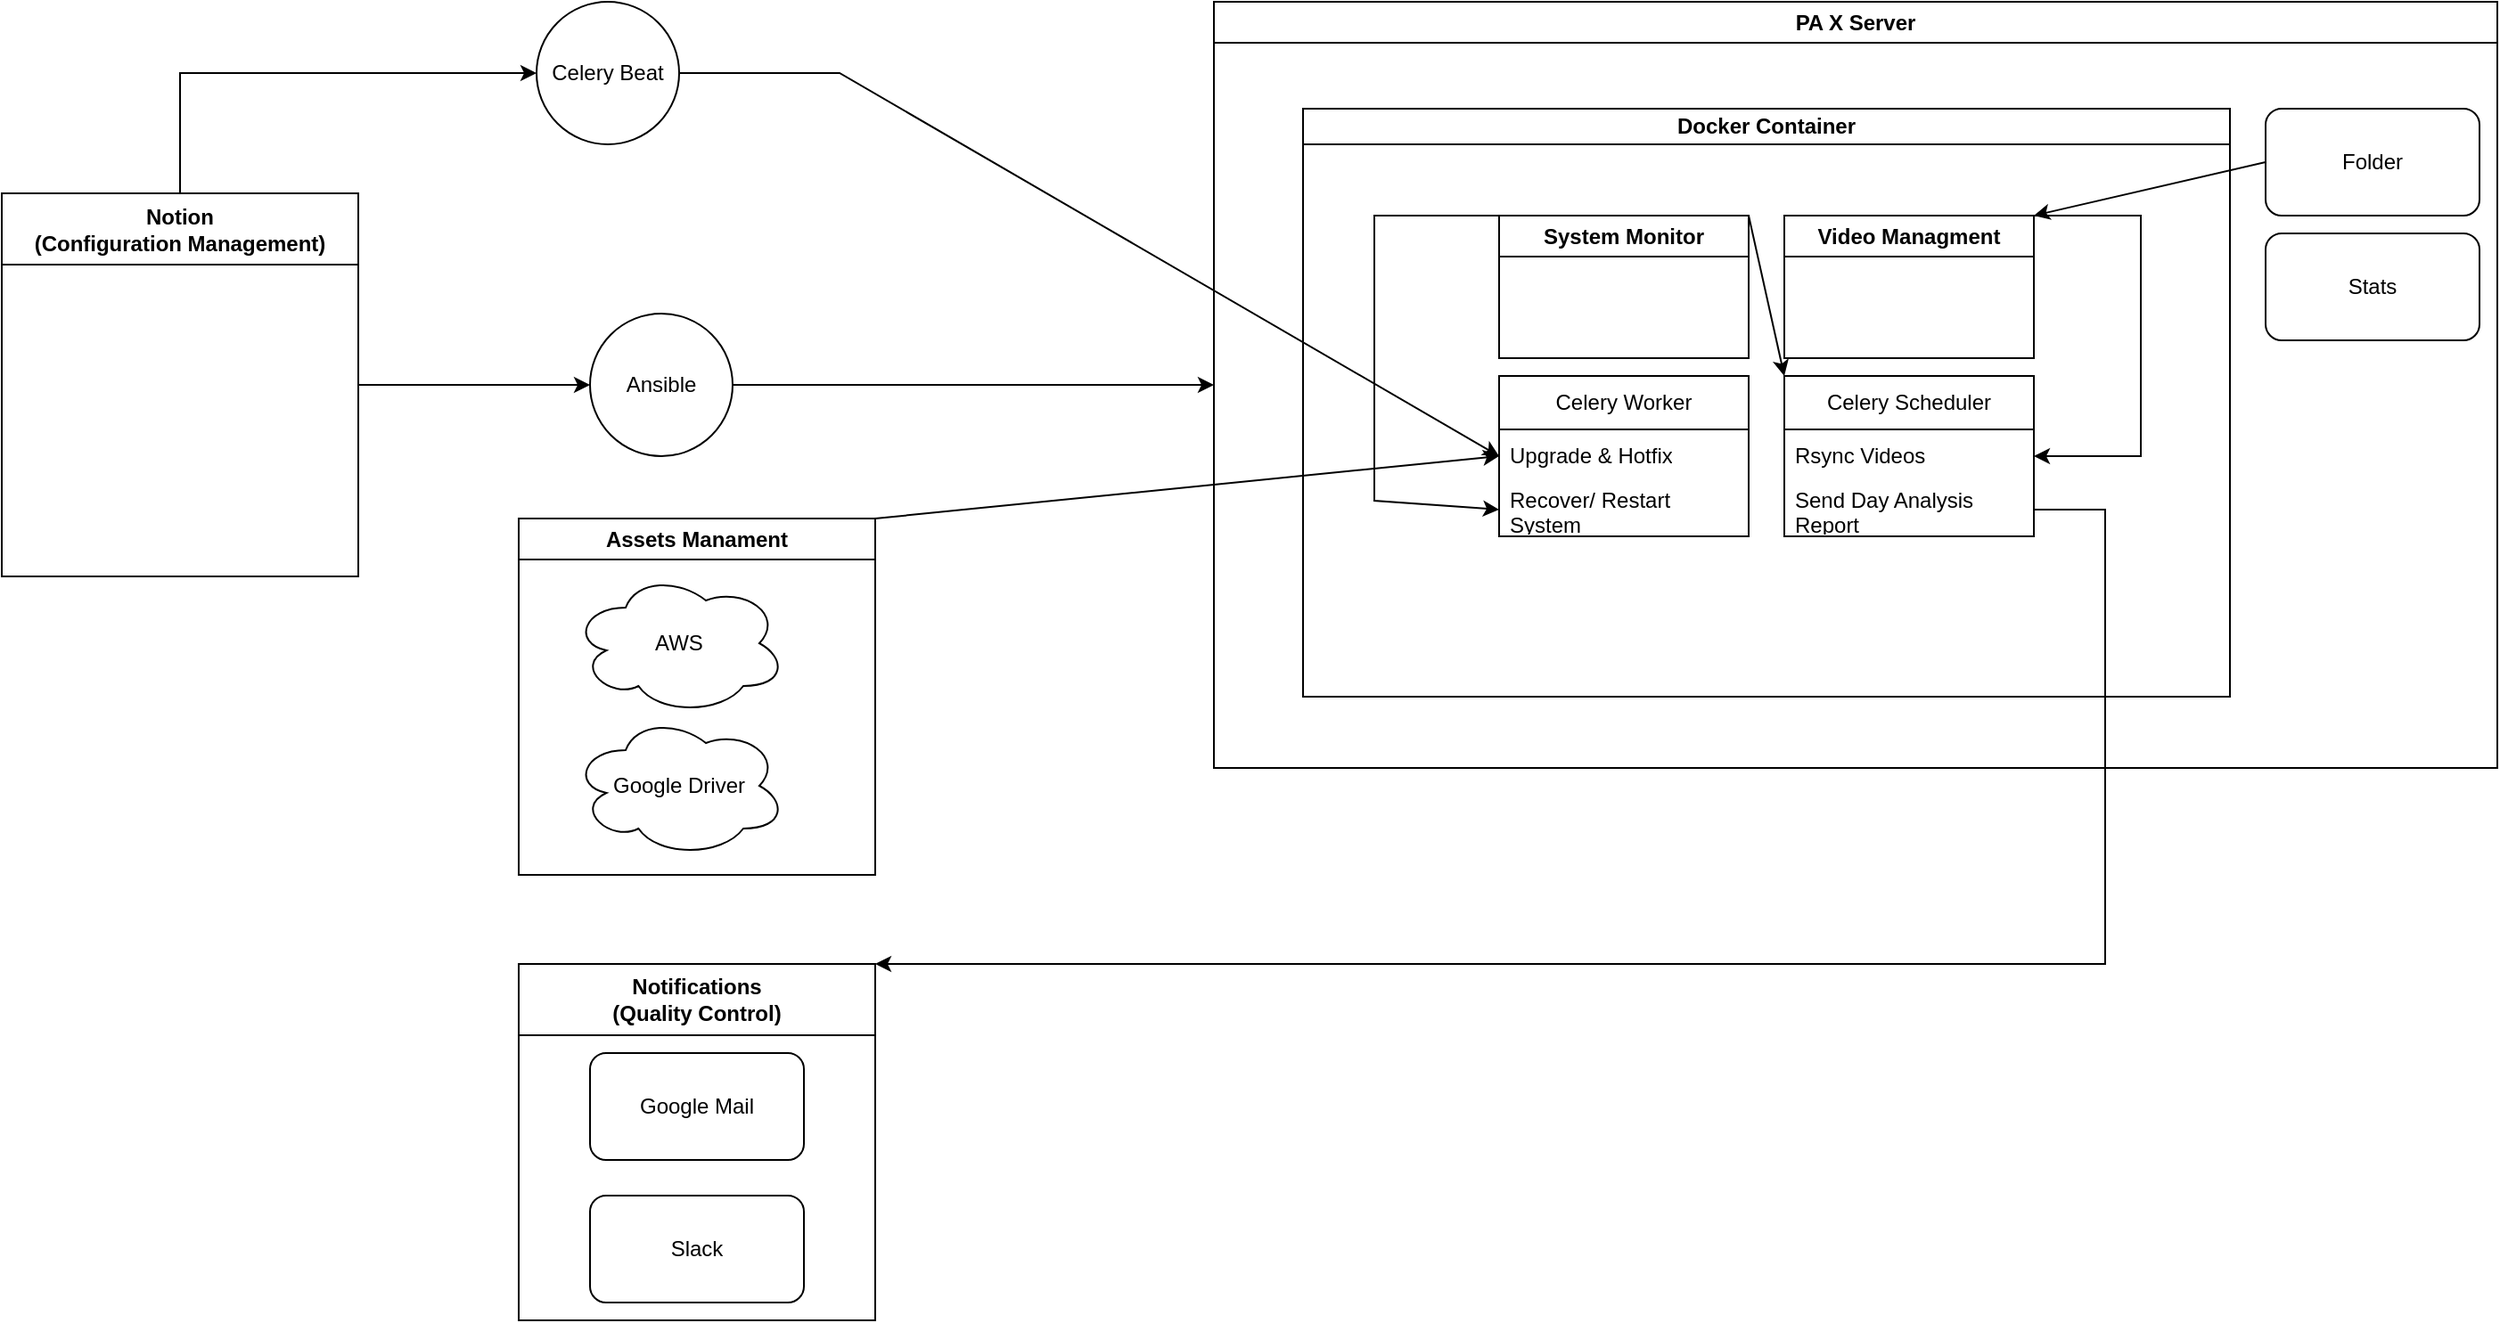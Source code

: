 <mxfile version="21.8.2" type="github">
  <diagram name="Page-1" id="hQwGyKhbjzrT1JZe0jhg">
    <mxGraphModel dx="2594" dy="1051" grid="1" gridSize="10" guides="1" tooltips="1" connect="1" arrows="1" fold="1" page="1" pageScale="1" pageWidth="850" pageHeight="1100" math="0" shadow="0">
      <root>
        <mxCell id="0" />
        <mxCell id="1" parent="0" />
        <mxCell id="8oCGStmulFOt3wNiHvip-2" value="PA X Server" style="swimlane;whiteSpace=wrap;html=1;" vertex="1" parent="1">
          <mxGeometry x="460" y="30" width="720" height="430" as="geometry" />
        </mxCell>
        <mxCell id="8oCGStmulFOt3wNiHvip-3" value="Docker Container" style="swimlane;whiteSpace=wrap;html=1;startSize=20;" vertex="1" parent="8oCGStmulFOt3wNiHvip-2">
          <mxGeometry x="50" y="60" width="520" height="330" as="geometry" />
        </mxCell>
        <mxCell id="8oCGStmulFOt3wNiHvip-23" value="System Monitor" style="swimlane;whiteSpace=wrap;html=1;" vertex="1" parent="8oCGStmulFOt3wNiHvip-3">
          <mxGeometry x="110" y="60" width="140" height="80" as="geometry" />
        </mxCell>
        <mxCell id="8oCGStmulFOt3wNiHvip-29" value="Celery Worker" style="swimlane;fontStyle=0;childLayout=stackLayout;horizontal=1;startSize=30;horizontalStack=0;resizeParent=1;resizeParentMax=0;resizeLast=0;collapsible=1;marginBottom=0;whiteSpace=wrap;html=1;" vertex="1" parent="8oCGStmulFOt3wNiHvip-3">
          <mxGeometry x="110" y="150" width="140" height="90" as="geometry" />
        </mxCell>
        <mxCell id="8oCGStmulFOt3wNiHvip-30" value="Upgrade &amp;amp; Hotfix" style="text;strokeColor=none;fillColor=none;align=left;verticalAlign=middle;spacingLeft=4;spacingRight=4;overflow=hidden;points=[[0,0.5],[1,0.5]];portConstraint=eastwest;rotatable=0;whiteSpace=wrap;html=1;" vertex="1" parent="8oCGStmulFOt3wNiHvip-29">
          <mxGeometry y="30" width="140" height="30" as="geometry" />
        </mxCell>
        <mxCell id="8oCGStmulFOt3wNiHvip-32" value="Recover/ Restart System" style="text;strokeColor=none;fillColor=none;align=left;verticalAlign=middle;spacingLeft=4;spacingRight=4;overflow=hidden;points=[[0,0.5],[1,0.5]];portConstraint=eastwest;rotatable=0;whiteSpace=wrap;html=1;" vertex="1" parent="8oCGStmulFOt3wNiHvip-29">
          <mxGeometry y="60" width="140" height="30" as="geometry" />
        </mxCell>
        <mxCell id="8oCGStmulFOt3wNiHvip-35" value="" style="endArrow=classic;html=1;rounded=0;exitX=0;exitY=0;exitDx=0;exitDy=0;entryX=0;entryY=0.5;entryDx=0;entryDy=0;" edge="1" parent="8oCGStmulFOt3wNiHvip-3" source="8oCGStmulFOt3wNiHvip-23" target="8oCGStmulFOt3wNiHvip-32">
          <mxGeometry width="50" height="50" relative="1" as="geometry">
            <mxPoint x="-40" y="320" as="sourcePoint" />
            <mxPoint x="-130" y="250" as="targetPoint" />
            <Array as="points">
              <mxPoint x="40" y="60" />
              <mxPoint x="40" y="220" />
            </Array>
          </mxGeometry>
        </mxCell>
        <mxCell id="8oCGStmulFOt3wNiHvip-37" value="Celery Scheduler" style="swimlane;fontStyle=0;childLayout=stackLayout;horizontal=1;startSize=30;horizontalStack=0;resizeParent=1;resizeParentMax=0;resizeLast=0;collapsible=1;marginBottom=0;whiteSpace=wrap;html=1;" vertex="1" parent="8oCGStmulFOt3wNiHvip-3">
          <mxGeometry x="270" y="150" width="140" height="90" as="geometry" />
        </mxCell>
        <mxCell id="8oCGStmulFOt3wNiHvip-38" value="Rsync Videos" style="text;strokeColor=none;fillColor=none;align=left;verticalAlign=middle;spacingLeft=4;spacingRight=4;overflow=hidden;points=[[0,0.5],[1,0.5]];portConstraint=eastwest;rotatable=0;whiteSpace=wrap;html=1;" vertex="1" parent="8oCGStmulFOt3wNiHvip-37">
          <mxGeometry y="30" width="140" height="30" as="geometry" />
        </mxCell>
        <mxCell id="8oCGStmulFOt3wNiHvip-39" value="Send Day Analysis Report" style="text;strokeColor=none;fillColor=none;align=left;verticalAlign=middle;spacingLeft=4;spacingRight=4;overflow=hidden;points=[[0,0.5],[1,0.5]];portConstraint=eastwest;rotatable=0;whiteSpace=wrap;html=1;" vertex="1" parent="8oCGStmulFOt3wNiHvip-37">
          <mxGeometry y="60" width="140" height="30" as="geometry" />
        </mxCell>
        <mxCell id="8oCGStmulFOt3wNiHvip-43" value="Video Managment" style="swimlane;whiteSpace=wrap;html=1;" vertex="1" parent="8oCGStmulFOt3wNiHvip-3">
          <mxGeometry x="270" y="60" width="140" height="80" as="geometry" />
        </mxCell>
        <mxCell id="8oCGStmulFOt3wNiHvip-45" value="" style="endArrow=classic;html=1;rounded=0;exitX=1;exitY=0;exitDx=0;exitDy=0;entryX=1;entryY=0.5;entryDx=0;entryDy=0;" edge="1" parent="8oCGStmulFOt3wNiHvip-3" source="8oCGStmulFOt3wNiHvip-43" target="8oCGStmulFOt3wNiHvip-38">
          <mxGeometry width="50" height="50" relative="1" as="geometry">
            <mxPoint x="430" y="70" as="sourcePoint" />
            <mxPoint x="550" y="350" as="targetPoint" />
            <Array as="points">
              <mxPoint x="470" y="60" />
              <mxPoint x="470" y="195" />
            </Array>
          </mxGeometry>
        </mxCell>
        <mxCell id="8oCGStmulFOt3wNiHvip-46" value="" style="endArrow=classic;html=1;rounded=0;exitX=1;exitY=0;exitDx=0;exitDy=0;entryX=0;entryY=0;entryDx=0;entryDy=0;" edge="1" parent="8oCGStmulFOt3wNiHvip-3" source="8oCGStmulFOt3wNiHvip-23" target="8oCGStmulFOt3wNiHvip-37">
          <mxGeometry width="50" height="50" relative="1" as="geometry">
            <mxPoint x="30" y="320" as="sourcePoint" />
            <mxPoint x="80" y="270" as="targetPoint" />
          </mxGeometry>
        </mxCell>
        <mxCell id="8oCGStmulFOt3wNiHvip-21" value="Folder" style="rounded=1;whiteSpace=wrap;html=1;" vertex="1" parent="8oCGStmulFOt3wNiHvip-2">
          <mxGeometry x="590" y="60" width="120" height="60" as="geometry" />
        </mxCell>
        <mxCell id="8oCGStmulFOt3wNiHvip-22" value="Stats" style="rounded=1;whiteSpace=wrap;html=1;" vertex="1" parent="8oCGStmulFOt3wNiHvip-2">
          <mxGeometry x="590" y="130" width="120" height="60" as="geometry" />
        </mxCell>
        <mxCell id="8oCGStmulFOt3wNiHvip-44" value="" style="endArrow=classic;html=1;rounded=0;exitX=0;exitY=0.5;exitDx=0;exitDy=0;entryX=1;entryY=0;entryDx=0;entryDy=0;" edge="1" parent="8oCGStmulFOt3wNiHvip-2" source="8oCGStmulFOt3wNiHvip-21" target="8oCGStmulFOt3wNiHvip-43">
          <mxGeometry width="50" height="50" relative="1" as="geometry">
            <mxPoint x="80" y="380" as="sourcePoint" />
            <mxPoint x="130" y="330" as="targetPoint" />
          </mxGeometry>
        </mxCell>
        <mxCell id="8oCGStmulFOt3wNiHvip-4" value="Ansible" style="ellipse;whiteSpace=wrap;html=1;aspect=fixed;" vertex="1" parent="1">
          <mxGeometry x="110" y="205" width="80" height="80" as="geometry" />
        </mxCell>
        <mxCell id="8oCGStmulFOt3wNiHvip-5" value="" style="endArrow=classic;html=1;rounded=0;exitX=1;exitY=0.5;exitDx=0;exitDy=0;entryX=0;entryY=0.5;entryDx=0;entryDy=0;" edge="1" parent="1" source="8oCGStmulFOt3wNiHvip-4" target="8oCGStmulFOt3wNiHvip-2">
          <mxGeometry width="50" height="50" relative="1" as="geometry">
            <mxPoint x="470" y="230" as="sourcePoint" />
            <mxPoint x="520" y="180" as="targetPoint" />
          </mxGeometry>
        </mxCell>
        <mxCell id="8oCGStmulFOt3wNiHvip-7" value="Notion &lt;br&gt;(Configuration Management)" style="swimlane;whiteSpace=wrap;html=1;startSize=40;" vertex="1" parent="1">
          <mxGeometry x="-220" y="137.5" width="200" height="215" as="geometry" />
        </mxCell>
        <mxCell id="8oCGStmulFOt3wNiHvip-8" value="" style="endArrow=classic;html=1;rounded=0;exitX=1;exitY=0.5;exitDx=0;exitDy=0;entryX=0;entryY=0.5;entryDx=0;entryDy=0;" edge="1" parent="1" source="8oCGStmulFOt3wNiHvip-7" target="8oCGStmulFOt3wNiHvip-4">
          <mxGeometry width="50" height="50" relative="1" as="geometry">
            <mxPoint x="-30" y="230" as="sourcePoint" />
            <mxPoint x="20" y="180" as="targetPoint" />
          </mxGeometry>
        </mxCell>
        <mxCell id="8oCGStmulFOt3wNiHvip-9" value="Assets Manament" style="swimlane;whiteSpace=wrap;html=1;" vertex="1" parent="1">
          <mxGeometry x="70" y="320" width="200" height="200" as="geometry" />
        </mxCell>
        <mxCell id="8oCGStmulFOt3wNiHvip-10" value="AWS" style="ellipse;shape=cloud;whiteSpace=wrap;html=1;" vertex="1" parent="8oCGStmulFOt3wNiHvip-9">
          <mxGeometry x="30" y="30" width="120" height="80" as="geometry" />
        </mxCell>
        <mxCell id="8oCGStmulFOt3wNiHvip-13" value="Google Driver" style="ellipse;shape=cloud;whiteSpace=wrap;html=1;" vertex="1" parent="8oCGStmulFOt3wNiHvip-9">
          <mxGeometry x="30" y="110" width="120" height="80" as="geometry" />
        </mxCell>
        <mxCell id="8oCGStmulFOt3wNiHvip-14" value="Notifications&lt;br&gt;(Quality Control)" style="swimlane;whiteSpace=wrap;html=1;startSize=40;" vertex="1" parent="1">
          <mxGeometry x="70" y="570" width="200" height="200" as="geometry" />
        </mxCell>
        <mxCell id="8oCGStmulFOt3wNiHvip-15" value="Google Mail" style="rounded=1;whiteSpace=wrap;html=1;" vertex="1" parent="8oCGStmulFOt3wNiHvip-14">
          <mxGeometry x="40" y="50" width="120" height="60" as="geometry" />
        </mxCell>
        <mxCell id="8oCGStmulFOt3wNiHvip-16" value="Slack" style="rounded=1;whiteSpace=wrap;html=1;" vertex="1" parent="8oCGStmulFOt3wNiHvip-14">
          <mxGeometry x="40" y="130" width="120" height="60" as="geometry" />
        </mxCell>
        <mxCell id="8oCGStmulFOt3wNiHvip-26" value="" style="endArrow=classic;html=1;rounded=0;exitX=1;exitY=0.5;exitDx=0;exitDy=0;entryX=0;entryY=0.5;entryDx=0;entryDy=0;" edge="1" parent="1" source="8oCGStmulFOt3wNiHvip-27" target="8oCGStmulFOt3wNiHvip-30">
          <mxGeometry width="50" height="50" relative="1" as="geometry">
            <mxPoint x="350" y="410" as="sourcePoint" />
            <mxPoint x="620" y="300" as="targetPoint" />
            <Array as="points">
              <mxPoint x="250" y="70" />
            </Array>
          </mxGeometry>
        </mxCell>
        <mxCell id="8oCGStmulFOt3wNiHvip-28" value="" style="endArrow=classic;html=1;rounded=0;exitX=0.5;exitY=0;exitDx=0;exitDy=0;entryX=0;entryY=0.5;entryDx=0;entryDy=0;" edge="1" parent="1" source="8oCGStmulFOt3wNiHvip-7" target="8oCGStmulFOt3wNiHvip-27">
          <mxGeometry width="50" height="50" relative="1" as="geometry">
            <mxPoint x="-120" y="138" as="sourcePoint" />
            <mxPoint x="620" y="190" as="targetPoint" />
            <Array as="points">
              <mxPoint x="-120" y="70" />
            </Array>
          </mxGeometry>
        </mxCell>
        <mxCell id="8oCGStmulFOt3wNiHvip-27" value="Celery Beat" style="ellipse;whiteSpace=wrap;html=1;aspect=fixed;" vertex="1" parent="1">
          <mxGeometry x="80" y="30" width="80" height="80" as="geometry" />
        </mxCell>
        <mxCell id="8oCGStmulFOt3wNiHvip-42" value="" style="endArrow=classic;html=1;rounded=0;exitX=1;exitY=0;exitDx=0;exitDy=0;entryX=0;entryY=0.5;entryDx=0;entryDy=0;" edge="1" parent="1" source="8oCGStmulFOt3wNiHvip-9" target="8oCGStmulFOt3wNiHvip-30">
          <mxGeometry width="50" height="50" relative="1" as="geometry">
            <mxPoint x="540" y="410" as="sourcePoint" />
            <mxPoint x="590" y="360" as="targetPoint" />
          </mxGeometry>
        </mxCell>
        <mxCell id="8oCGStmulFOt3wNiHvip-47" value="" style="endArrow=classic;html=1;rounded=0;exitX=1;exitY=0.5;exitDx=0;exitDy=0;entryX=1;entryY=0;entryDx=0;entryDy=0;" edge="1" parent="1" source="8oCGStmulFOt3wNiHvip-39" target="8oCGStmulFOt3wNiHvip-14">
          <mxGeometry width="50" height="50" relative="1" as="geometry">
            <mxPoint x="540" y="410" as="sourcePoint" />
            <mxPoint x="590" y="360" as="targetPoint" />
            <Array as="points">
              <mxPoint x="960" y="315" />
              <mxPoint x="960" y="570" />
            </Array>
          </mxGeometry>
        </mxCell>
      </root>
    </mxGraphModel>
  </diagram>
</mxfile>
